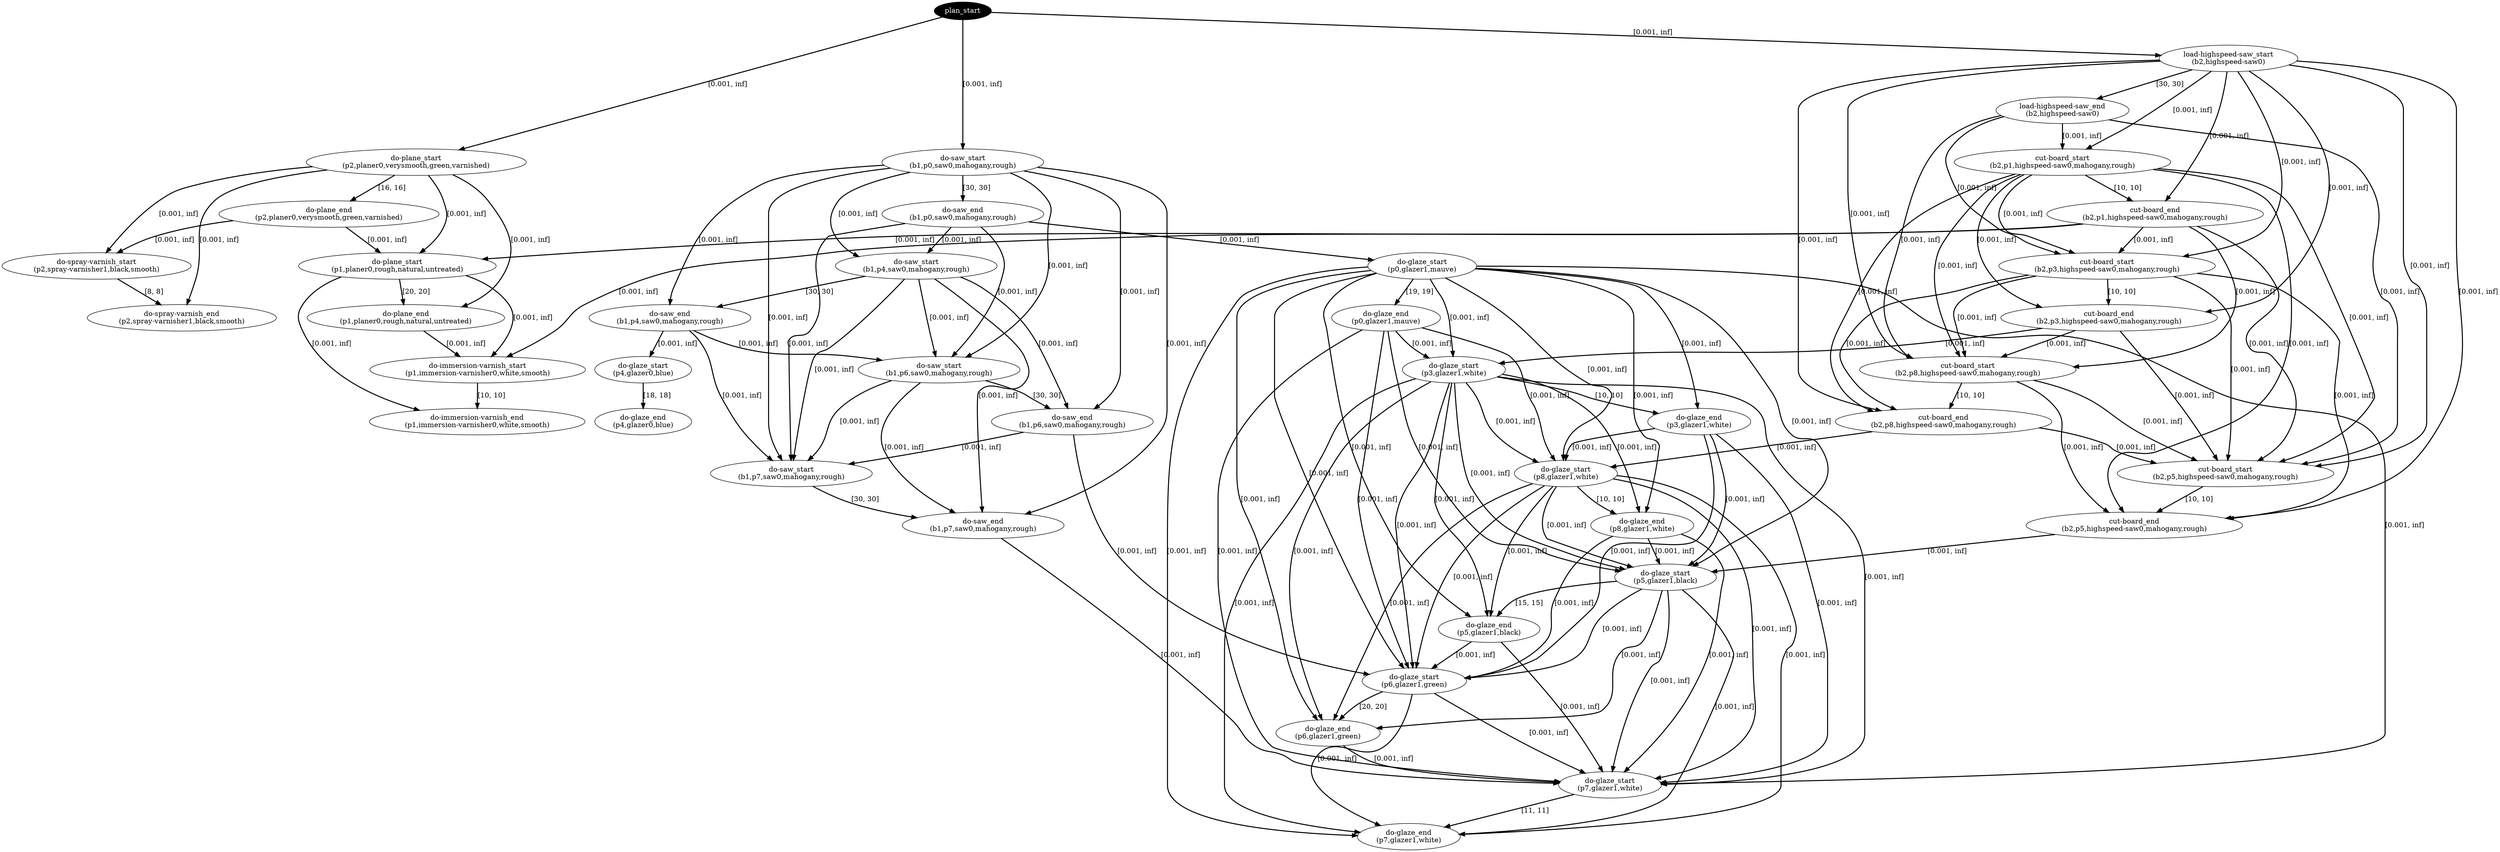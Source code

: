 digraph plan {
0[ label="plan_start",style=filled,fillcolor=black,fontcolor=white];
1[ label="do-plane_start
(p2,planer0,verysmooth,green,varnished)"];
2[ label="do-plane_end
(p2,planer0,verysmooth,green,varnished)"];
3[ label="do-saw_start
(b1,p0,saw0,mahogany,rough)"];
4[ label="do-saw_end
(b1,p0,saw0,mahogany,rough)"];
5[ label="load-highspeed-saw_start
(b2,highspeed-saw0)"];
6[ label="load-highspeed-saw_end
(b2,highspeed-saw0)"];
7[ label="do-spray-varnish_start
(p2,spray-varnisher1,black,smooth)"];
8[ label="do-spray-varnish_end
(p2,spray-varnisher1,black,smooth)"];
9[ label="cut-board_start
(b2,p1,highspeed-saw0,mahogany,rough)"];
10[ label="cut-board_end
(b2,p1,highspeed-saw0,mahogany,rough)"];
11[ label="do-glaze_start
(p0,glazer1,mauve)"];
12[ label="do-glaze_end
(p0,glazer1,mauve)"];
13[ label="do-saw_start
(b1,p4,saw0,mahogany,rough)"];
14[ label="do-saw_end
(b1,p4,saw0,mahogany,rough)"];
15[ label="cut-board_start
(b2,p3,highspeed-saw0,mahogany,rough)"];
16[ label="cut-board_end
(b2,p3,highspeed-saw0,mahogany,rough)"];
17[ label="do-plane_start
(p1,planer0,rough,natural,untreated)"];
18[ label="do-plane_end
(p1,planer0,rough,natural,untreated)"];
19[ label="do-glaze_start
(p3,glazer1,white)"];
20[ label="do-glaze_end
(p3,glazer1,white)"];
21[ label="cut-board_start
(b2,p8,highspeed-saw0,mahogany,rough)"];
22[ label="cut-board_end
(b2,p8,highspeed-saw0,mahogany,rough)"];
23[ label="do-glaze_start
(p4,glazer0,blue)"];
24[ label="do-glaze_end
(p4,glazer0,blue)"];
25[ label="do-saw_start
(b1,p6,saw0,mahogany,rough)"];
26[ label="do-saw_end
(b1,p6,saw0,mahogany,rough)"];
27[ label="do-immersion-varnish_start
(p1,immersion-varnisher0,white,smooth)"];
28[ label="do-immersion-varnish_end
(p1,immersion-varnisher0,white,smooth)"];
29[ label="do-glaze_start
(p8,glazer1,white)"];
30[ label="do-glaze_end
(p8,glazer1,white)"];
31[ label="cut-board_start
(b2,p5,highspeed-saw0,mahogany,rough)"];
32[ label="cut-board_end
(b2,p5,highspeed-saw0,mahogany,rough)"];
33[ label="do-glaze_start
(p5,glazer1,black)"];
34[ label="do-glaze_end
(p5,glazer1,black)"];
35[ label="do-saw_start
(b1,p7,saw0,mahogany,rough)"];
36[ label="do-saw_end
(b1,p7,saw0,mahogany,rough)"];
37[ label="do-glaze_start
(p6,glazer1,green)"];
38[ label="do-glaze_end
(p6,glazer1,green)"];
39[ label="do-glaze_start
(p7,glazer1,white)"];
40[ label="do-glaze_end
(p7,glazer1,white)"];
"0" -> "1" [ label="[0.001, inf]" , penwidth=2, color="black"]
"0" -> "3" [ label="[0.001, inf]" , penwidth=2, color="black"]
"0" -> "5" [ label="[0.001, inf]" , penwidth=2, color="black"]
"1" -> "2" [ label="[16, 16]" , penwidth=2, color="black"]
"2" -> "7" [ label="[0.001, inf]" , penwidth=2, color="black"]
"1" -> "7" [ label="[0.001, inf]" , penwidth=2, color="black"]
"7" -> "8" [ label="[8, 8]" , penwidth=2, color="black"]
"1" -> "8" [ label="[0.001, inf]" , penwidth=2, color="black"]
"3" -> "4" [ label="[30, 30]" , penwidth=2, color="black"]
"5" -> "6" [ label="[30, 30]" , penwidth=2, color="black"]
"6" -> "9" [ label="[0.001, inf]" , penwidth=2, color="black"]
"5" -> "9" [ label="[0.001, inf]" , penwidth=2, color="black"]
"4" -> "11" [ label="[0.001, inf]" , penwidth=2, color="black"]
"4" -> "13" [ label="[0.001, inf]" , penwidth=2, color="black"]
"3" -> "13" [ label="[0.001, inf]" , penwidth=2, color="black"]
"9" -> "10" [ label="[10, 10]" , penwidth=2, color="black"]
"5" -> "10" [ label="[0.001, inf]" , penwidth=2, color="black"]
"10" -> "15" [ label="[0.001, inf]" , penwidth=2, color="black"]
"6" -> "15" [ label="[0.001, inf]" , penwidth=2, color="black"]
"9" -> "15" [ label="[0.001, inf]" , penwidth=2, color="black"]
"5" -> "15" [ label="[0.001, inf]" , penwidth=2, color="black"]
"2" -> "17" [ label="[0.001, inf]" , penwidth=2, color="black"]
"10" -> "17" [ label="[0.001, inf]" , penwidth=2, color="black"]
"1" -> "17" [ label="[0.001, inf]" , penwidth=2, color="black"]
"11" -> "12" [ label="[19, 19]" , penwidth=2, color="black"]
"15" -> "16" [ label="[10, 10]" , penwidth=2, color="black"]
"9" -> "16" [ label="[0.001, inf]" , penwidth=2, color="black"]
"5" -> "16" [ label="[0.001, inf]" , penwidth=2, color="black"]
"12" -> "19" [ label="[0.001, inf]" , penwidth=2, color="black"]
"16" -> "19" [ label="[0.001, inf]" , penwidth=2, color="black"]
"11" -> "19" [ label="[0.001, inf]" , penwidth=2, color="black"]
"16" -> "21" [ label="[0.001, inf]" , penwidth=2, color="black"]
"6" -> "21" [ label="[0.001, inf]" , penwidth=2, color="black"]
"15" -> "21" [ label="[0.001, inf]" , penwidth=2, color="black"]
"10" -> "21" [ label="[0.001, inf]" , penwidth=2, color="black"]
"9" -> "21" [ label="[0.001, inf]" , penwidth=2, color="black"]
"5" -> "21" [ label="[0.001, inf]" , penwidth=2, color="black"]
"13" -> "14" [ label="[30, 30]" , penwidth=2, color="black"]
"3" -> "14" [ label="[0.001, inf]" , penwidth=2, color="black"]
"17" -> "18" [ label="[20, 20]" , penwidth=2, color="black"]
"1" -> "18" [ label="[0.001, inf]" , penwidth=2, color="black"]
"14" -> "23" [ label="[0.001, inf]" , penwidth=2, color="black"]
"14" -> "25" [ label="[0.001, inf]" , penwidth=2, color="black"]
"13" -> "25" [ label="[0.001, inf]" , penwidth=2, color="black"]
"4" -> "25" [ label="[0.001, inf]" , penwidth=2, color="black"]
"3" -> "25" [ label="[0.001, inf]" , penwidth=2, color="black"]
"19" -> "20" [ label="[10, 10]" , penwidth=2, color="black"]
"11" -> "20" [ label="[0.001, inf]" , penwidth=2, color="black"]
"21" -> "22" [ label="[10, 10]" , penwidth=2, color="black"]
"15" -> "22" [ label="[0.001, inf]" , penwidth=2, color="black"]
"9" -> "22" [ label="[0.001, inf]" , penwidth=2, color="black"]
"5" -> "22" [ label="[0.001, inf]" , penwidth=2, color="black"]
"18" -> "27" [ label="[0.001, inf]" , penwidth=2, color="black"]
"17" -> "27" [ label="[0.001, inf]" , penwidth=2, color="black"]
"10" -> "27" [ label="[0.001, inf]" , penwidth=2, color="black"]
"20" -> "29" [ label="[0.001, inf]" , penwidth=2, color="black"]
"22" -> "29" [ label="[0.001, inf]" , penwidth=2, color="black"]
"19" -> "29" [ label="[0.001, inf]" , penwidth=2, color="black"]
"12" -> "29" [ label="[0.001, inf]" , penwidth=2, color="black"]
"11" -> "29" [ label="[0.001, inf]" , penwidth=2, color="black"]
"22" -> "31" [ label="[0.001, inf]" , penwidth=2, color="black"]
"6" -> "31" [ label="[0.001, inf]" , penwidth=2, color="black"]
"21" -> "31" [ label="[0.001, inf]" , penwidth=2, color="black"]
"16" -> "31" [ label="[0.001, inf]" , penwidth=2, color="black"]
"15" -> "31" [ label="[0.001, inf]" , penwidth=2, color="black"]
"10" -> "31" [ label="[0.001, inf]" , penwidth=2, color="black"]
"9" -> "31" [ label="[0.001, inf]" , penwidth=2, color="black"]
"5" -> "31" [ label="[0.001, inf]" , penwidth=2, color="black"]
"27" -> "28" [ label="[10, 10]" , penwidth=2, color="black"]
"17" -> "28" [ label="[0.001, inf]" , penwidth=2, color="black"]
"29" -> "30" [ label="[10, 10]" , penwidth=2, color="black"]
"19" -> "30" [ label="[0.001, inf]" , penwidth=2, color="black"]
"11" -> "30" [ label="[0.001, inf]" , penwidth=2, color="black"]
"31" -> "32" [ label="[10, 10]" , penwidth=2, color="black"]
"21" -> "32" [ label="[0.001, inf]" , penwidth=2, color="black"]
"15" -> "32" [ label="[0.001, inf]" , penwidth=2, color="black"]
"9" -> "32" [ label="[0.001, inf]" , penwidth=2, color="black"]
"5" -> "32" [ label="[0.001, inf]" , penwidth=2, color="black"]
"30" -> "33" [ label="[0.001, inf]" , penwidth=2, color="black"]
"32" -> "33" [ label="[0.001, inf]" , penwidth=2, color="black"]
"29" -> "33" [ label="[0.001, inf]" , penwidth=2, color="black"]
"20" -> "33" [ label="[0.001, inf]" , penwidth=2, color="black"]
"19" -> "33" [ label="[0.001, inf]" , penwidth=2, color="black"]
"12" -> "33" [ label="[0.001, inf]" , penwidth=2, color="black"]
"11" -> "33" [ label="[0.001, inf]" , penwidth=2, color="black"]
"23" -> "24" [ label="[18, 18]" , penwidth=2, color="black"]
"33" -> "34" [ label="[15, 15]" , penwidth=2, color="black"]
"29" -> "34" [ label="[0.001, inf]" , penwidth=2, color="black"]
"19" -> "34" [ label="[0.001, inf]" , penwidth=2, color="black"]
"11" -> "34" [ label="[0.001, inf]" , penwidth=2, color="black"]
"25" -> "26" [ label="[30, 30]" , penwidth=2, color="black"]
"13" -> "26" [ label="[0.001, inf]" , penwidth=2, color="black"]
"3" -> "26" [ label="[0.001, inf]" , penwidth=2, color="black"]
"26" -> "35" [ label="[0.001, inf]" , penwidth=2, color="black"]
"25" -> "35" [ label="[0.001, inf]" , penwidth=2, color="black"]
"14" -> "35" [ label="[0.001, inf]" , penwidth=2, color="black"]
"13" -> "35" [ label="[0.001, inf]" , penwidth=2, color="black"]
"4" -> "35" [ label="[0.001, inf]" , penwidth=2, color="black"]
"3" -> "35" [ label="[0.001, inf]" , penwidth=2, color="black"]
"34" -> "37" [ label="[0.001, inf]" , penwidth=2, color="black"]
"26" -> "37" [ label="[0.001, inf]" , penwidth=2, color="black"]
"33" -> "37" [ label="[0.001, inf]" , penwidth=2, color="black"]
"30" -> "37" [ label="[0.001, inf]" , penwidth=2, color="black"]
"29" -> "37" [ label="[0.001, inf]" , penwidth=2, color="black"]
"20" -> "37" [ label="[0.001, inf]" , penwidth=2, color="black"]
"19" -> "37" [ label="[0.001, inf]" , penwidth=2, color="black"]
"12" -> "37" [ label="[0.001, inf]" , penwidth=2, color="black"]
"11" -> "37" [ label="[0.001, inf]" , penwidth=2, color="black"]
"37" -> "38" [ label="[20, 20]" , penwidth=2, color="black"]
"33" -> "38" [ label="[0.001, inf]" , penwidth=2, color="black"]
"29" -> "38" [ label="[0.001, inf]" , penwidth=2, color="black"]
"19" -> "38" [ label="[0.001, inf]" , penwidth=2, color="black"]
"11" -> "38" [ label="[0.001, inf]" , penwidth=2, color="black"]
"35" -> "36" [ label="[30, 30]" , penwidth=2, color="black"]
"25" -> "36" [ label="[0.001, inf]" , penwidth=2, color="black"]
"13" -> "36" [ label="[0.001, inf]" , penwidth=2, color="black"]
"3" -> "36" [ label="[0.001, inf]" , penwidth=2, color="black"]
"38" -> "39" [ label="[0.001, inf]" , penwidth=2, color="black"]
"36" -> "39" [ label="[0.001, inf]" , penwidth=2, color="black"]
"37" -> "39" [ label="[0.001, inf]" , penwidth=2, color="black"]
"34" -> "39" [ label="[0.001, inf]" , penwidth=2, color="black"]
"33" -> "39" [ label="[0.001, inf]" , penwidth=2, color="black"]
"30" -> "39" [ label="[0.001, inf]" , penwidth=2, color="black"]
"29" -> "39" [ label="[0.001, inf]" , penwidth=2, color="black"]
"20" -> "39" [ label="[0.001, inf]" , penwidth=2, color="black"]
"19" -> "39" [ label="[0.001, inf]" , penwidth=2, color="black"]
"12" -> "39" [ label="[0.001, inf]" , penwidth=2, color="black"]
"11" -> "39" [ label="[0.001, inf]" , penwidth=2, color="black"]
"39" -> "40" [ label="[11, 11]" , penwidth=2, color="black"]
"37" -> "40" [ label="[0.001, inf]" , penwidth=2, color="black"]
"33" -> "40" [ label="[0.001, inf]" , penwidth=2, color="black"]
"29" -> "40" [ label="[0.001, inf]" , penwidth=2, color="black"]
"19" -> "40" [ label="[0.001, inf]" , penwidth=2, color="black"]
"11" -> "40" [ label="[0.001, inf]" , penwidth=2, color="black"]
}
